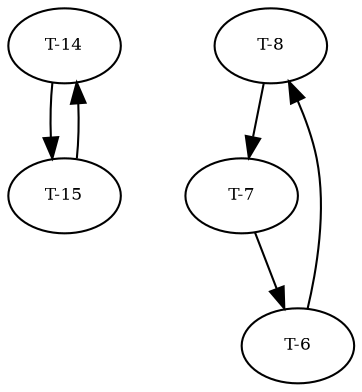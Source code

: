 digraph RGL__DirectedAdjacencyGraph {
    "T-14" [
        fontsize = 8,
        label = "T-14"
    ]

    "T-15" [
        fontsize = 8,
        label = "T-15"
    ]

    "T-8" [
        fontsize = 8,
        label = "T-8"
    ]

    "T-7" [
        fontsize = 8,
        label = "T-7"
    ]

    "T-6" [
        fontsize = 8,
        label = "T-6"
    ]

    "T-14" -> "T-15" [
        fontsize = 8
    ]

    "T-15" -> "T-14" [
        fontsize = 8
    ]

    "T-8" -> "T-7" [
        fontsize = 8
    ]

    "T-7" -> "T-6" [
        fontsize = 8
    ]

    "T-6" -> "T-8" [
        fontsize = 8
    ]
}
